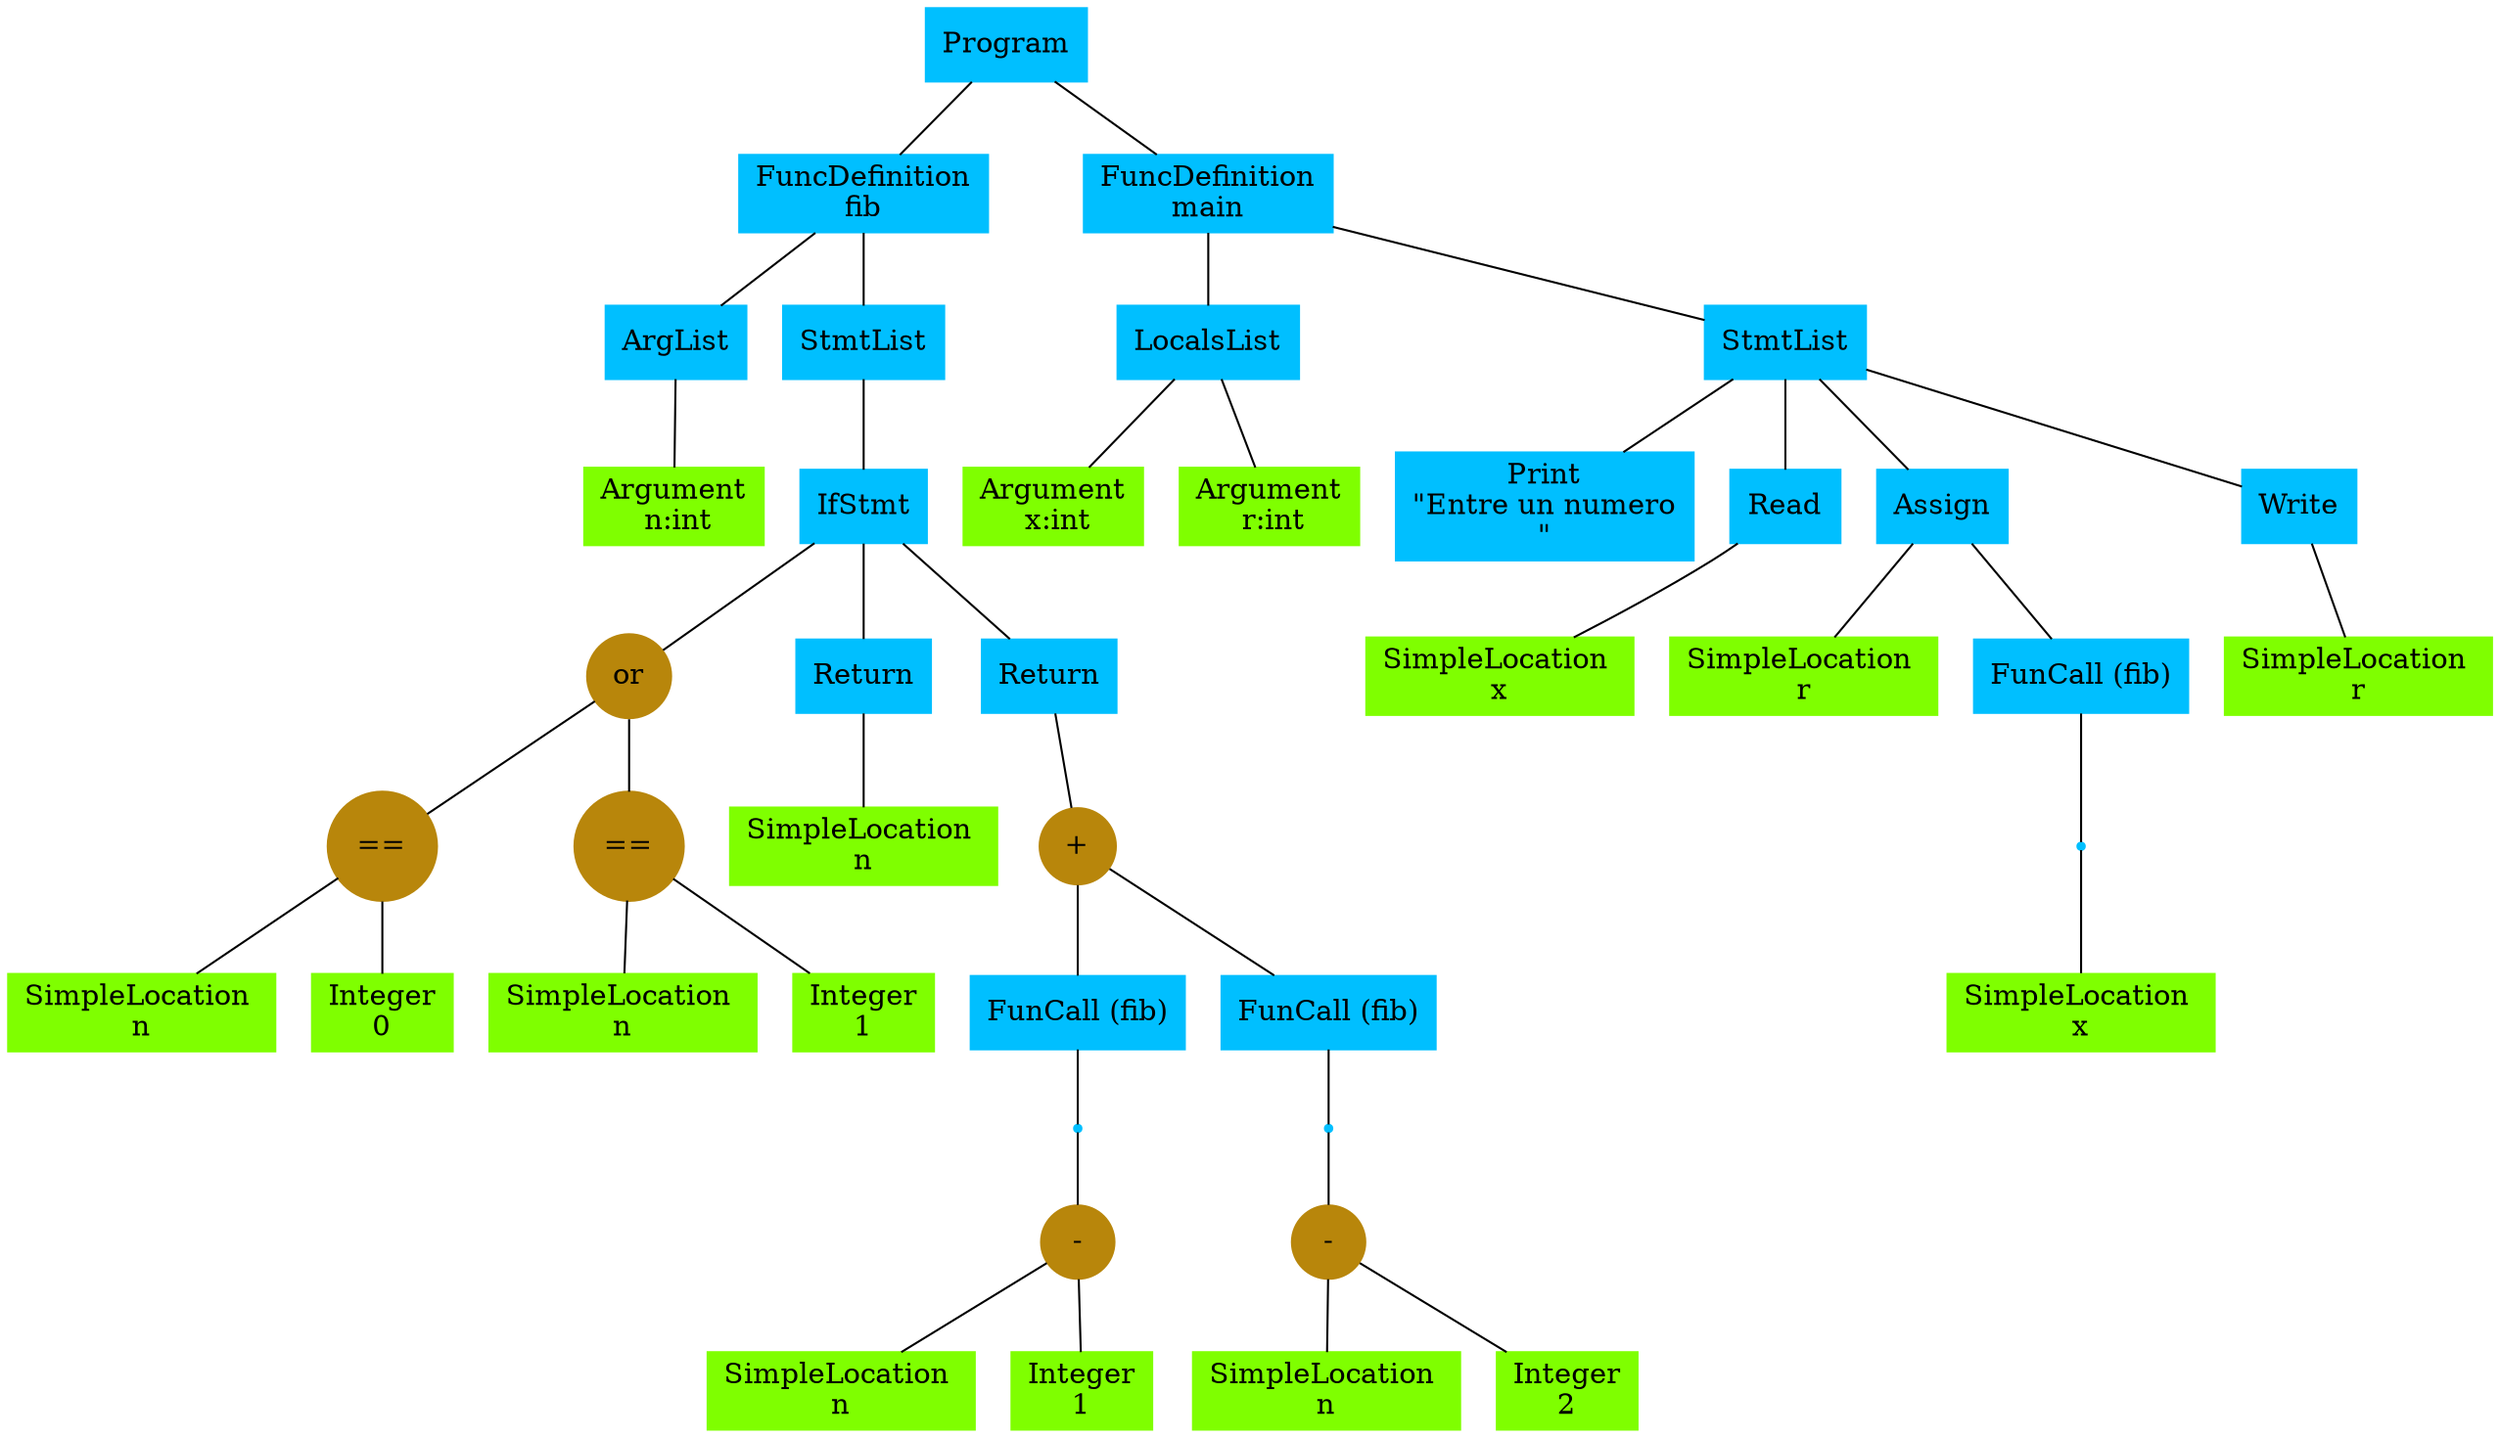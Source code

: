 digraph AST {
	node [color=deepskyblue shape=box style=filled]
	edge [arrowhead=none]
	n1 [label=Program]
	n2 [label="FuncDefinition
fib"]
	n3 [label=ArgList]
	n4 [label="Argument
 n:int" color=chartreuse]
	n3 -> n4
	n2 -> n3
	n5 [label=StmtList]
	n6 [label=IfStmt]
	n7 [label=or color=darkgoldenrod shape=circle]
	n8 [label="==" color=darkgoldenrod shape=circle]
	n9 [label="SimpleLocation 
n" color=chartreuse]
	n8 -> n9
	n10 [label="Integer
0" color=chartreuse]
	n8 -> n10
	n7 -> n8
	n11 [label="==" color=darkgoldenrod shape=circle]
	n12 [label="SimpleLocation 
n" color=chartreuse]
	n11 -> n12
	n13 [label="Integer
1" color=chartreuse]
	n11 -> n13
	n7 -> n11
	n6 -> n7
	n14 [label=Return]
	n15 [label="SimpleLocation 
n" color=chartreuse]
	n14 -> n15
	n6 -> n14
	n16 [label=Return]
	n17 [label="+" color=darkgoldenrod shape=circle]
	n18 [label="FunCall (fib)"]
	n19 [label=ArgList shape=point]
	n20 [label="-" color=darkgoldenrod shape=circle]
	n21 [label="SimpleLocation 
n" color=chartreuse]
	n20 -> n21
	n22 [label="Integer
1" color=chartreuse]
	n20 -> n22
	n19 -> n20
	n18 -> n19
	n17 -> n18
	n23 [label="FunCall (fib)"]
	n24 [label=ArgList shape=point]
	n25 [label="-" color=darkgoldenrod shape=circle]
	n26 [label="SimpleLocation 
n" color=chartreuse]
	n25 -> n26
	n27 [label="Integer
2" color=chartreuse]
	n25 -> n27
	n24 -> n25
	n23 -> n24
	n17 -> n23
	n16 -> n17
	n6 -> n16
	n5 -> n6
	n2 -> n5
	n1 -> n2
	n28 [label="FuncDefinition
main"]
	n29 [label=LocalsList]
	n30 [label="Argument
 x:int" color=chartreuse]
	n29 -> n30
	n31 [label="Argument
 r:int" color=chartreuse]
	n29 -> n31
	n28 -> n29
	n32 [label=StmtList]
	n33 [label="Print
\"Entre un numero\n\""]
	n32 -> n33
	n34 [label=Read]
	n35 [label="SimpleLocation 
x" color=chartreuse]
	n34 -> n35
	n32 -> n34
	n36 [label=Assign]
	n37 [label="SimpleLocation 
r" color=chartreuse]
	n36 -> n37
	n38 [label="FunCall (fib)"]
	n39 [label=ArgList shape=point]
	n40 [label="SimpleLocation 
x" color=chartreuse]
	n39 -> n40
	n38 -> n39
	n36 -> n38
	n32 -> n36
	n41 [label=Write]
	n42 [label="SimpleLocation 
r" color=chartreuse]
	n41 -> n42
	n32 -> n41
	n28 -> n32
	n1 -> n28
}

